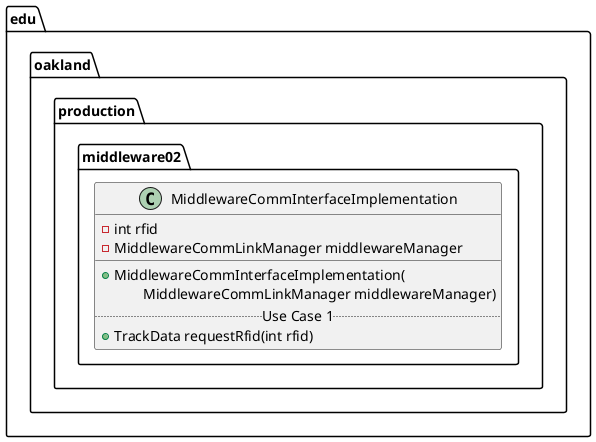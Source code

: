 @startuml MiddlewareCommInterfaceImplementation

package edu.oakland.production.middleware02 {
    class MiddlewareCommInterfaceImplementation {
        - int rfid
        - MiddlewareCommLinkManager middlewareManager
        __
        + MiddlewareCommInterfaceImplementation(
        \tMiddlewareCommLinkManager middlewareManager)
        .. Use Case 1 ..
        + TrackData requestRfid(int rfid)
}

@enduml